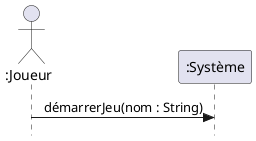 @startuml
skinparam style strictuml
skinparam defaultfontname Verdana
skinparam BackgroundColor transparent
skinparam sequence {
    MessageAlign center
}
actor ":Joueur" as c
participant ":Système" as s
c->s : démarrerJeu(nom : String)
@enduml